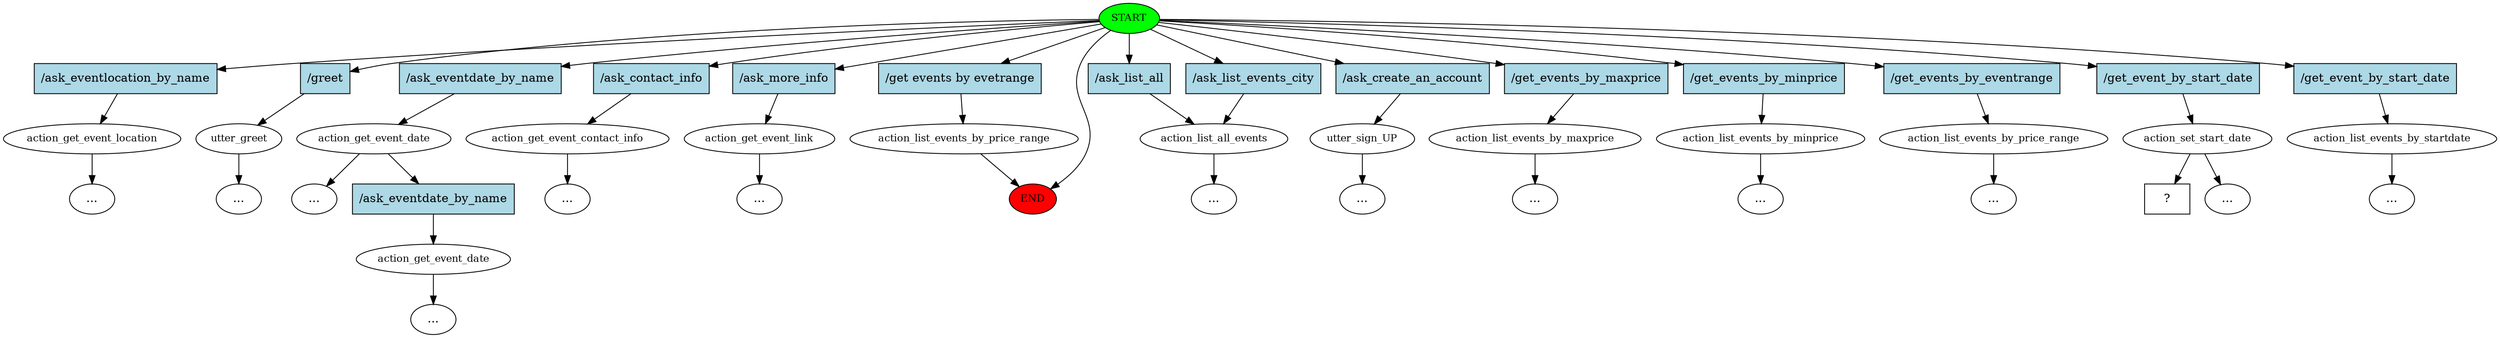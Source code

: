 digraph  {
0 [class="start active", fillcolor=green, fontsize=12, label=START, style=filled];
"-1" [class=end, fillcolor=red, fontsize=12, label=END, style=filled];
1 [class="", fontsize=12, label=action_get_event_location];
2 [class="", fontsize=12, label=utter_greet];
3 [class="", fontsize=12, label=action_get_event_date];
4 [class="", fontsize=12, label=action_get_event_contact_info];
"-6" [class=ellipsis, label="..."];
5 [class="", fontsize=12, label=action_get_event_link];
7 [class="", fontsize=12, label=action_get_event_date];
"-8" [class=ellipsis, label="..."];
8 [class="", fontsize=12, label=action_list_all_events];
"-10" [class=ellipsis, label="..."];
"-12" [class=ellipsis, label="..."];
"-13" [class=ellipsis, label="..."];
"-17" [class=ellipsis, label="..."];
17 [class="", fontsize=12, label=utter_sign_UP];
"-18" [class=ellipsis, label="..."];
18 [class="", fontsize=12, label=action_list_events_by_maxprice];
"-20" [class=ellipsis, label="..."];
20 [class="", fontsize=12, label=action_list_events_by_minprice];
"-21" [class=ellipsis, label="..."];
21 [class="", fontsize=12, label=action_list_events_by_price_range];
"-22" [class=ellipsis, label="..."];
22 [class="", fontsize=12, label=action_list_events_by_price_range];
23 [class=active, fontsize=12, label=action_set_start_date];
"-23" [class=ellipsis, label="..."];
24 [class="", fontsize=12, label=action_list_events_by_startdate];
"-24" [class=ellipsis, label="..."];
"-28" [class=ellipsis, label="..."];
30 [class="intent dashed active", label="  ?  ", shape=rect];
31 [class=intent, fillcolor=lightblue, label="/ask_eventlocation_by_name", shape=rect, style=filled];
32 [class=intent, fillcolor=lightblue, label="/greet", shape=rect, style=filled];
33 [class=intent, fillcolor=lightblue, label="/ask_eventdate_by_name", shape=rect, style=filled];
34 [class=intent, fillcolor=lightblue, label="/ask_contact_info", shape=rect, style=filled];
35 [class=intent, fillcolor=lightblue, label="/ask_more_info", shape=rect, style=filled];
36 [class=intent, fillcolor=lightblue, label="/ask_list_events_city", shape=rect, style=filled];
37 [class=intent, fillcolor=lightblue, label="/ask_list_all", shape=rect, style=filled];
38 [class=intent, fillcolor=lightblue, label="/ask_create_an_account", shape=rect, style=filled];
39 [class=intent, fillcolor=lightblue, label="/get_events_by_maxprice", shape=rect, style=filled];
40 [class=intent, fillcolor=lightblue, label="/get_events_by_minprice", shape=rect, style=filled];
41 [class=intent, fillcolor=lightblue, label="/get_events_by_eventrange", shape=rect, style=filled];
42 [class=intent, fillcolor=lightblue, label="/get events by evetrange", shape=rect, style=filled];
43 [class="intent active", fillcolor=lightblue, label="/get_event_by_start_date", shape=rect, style=filled];
44 [class=intent, fillcolor=lightblue, label="/get_event_by_start_date", shape=rect, style=filled];
45 [class=intent, fillcolor=lightblue, label="/ask_eventdate_by_name", shape=rect, style=filled];
0 -> "-1"  [class="", key=NONE, label=""];
0 -> 31  [class="", key=0];
0 -> 32  [class="", key=0];
0 -> 33  [class="", key=0];
0 -> 34  [class="", key=0];
0 -> 35  [class="", key=0];
0 -> 36  [class="", key=0];
0 -> 37  [class="", key=0];
0 -> 38  [class="", key=0];
0 -> 39  [class="", key=0];
0 -> 40  [class="", key=0];
0 -> 41  [class="", key=0];
0 -> 42  [class="", key=0];
0 -> 43  [class=active, key=0];
0 -> 44  [class="", key=0];
1 -> "-13"  [class="", key=NONE, label=""];
2 -> "-28"  [class="", key=NONE, label=""];
3 -> "-12"  [class="", key=NONE, label=""];
3 -> 45  [class="", key=0];
4 -> "-6"  [class="", key=NONE, label=""];
5 -> "-10"  [class="", key=NONE, label=""];
7 -> "-8"  [class="", key=NONE, label=""];
8 -> "-17"  [class="", key=NONE, label=""];
17 -> "-18"  [class="", key=NONE, label=""];
18 -> "-20"  [class="", key=NONE, label=""];
20 -> "-21"  [class="", key=NONE, label=""];
21 -> "-22"  [class="", key=NONE, label=""];
22 -> "-1"  [class="", key=NONE, label=""];
23 -> "-23"  [class="", key=NONE, label=""];
23 -> 30  [class=active, key=NONE, label=""];
24 -> "-24"  [class="", key=NONE, label=""];
31 -> 1  [class="", key=0];
32 -> 2  [class="", key=0];
33 -> 3  [class="", key=0];
34 -> 4  [class="", key=0];
35 -> 5  [class="", key=0];
36 -> 8  [class="", key=0];
37 -> 8  [class="", key=0];
38 -> 17  [class="", key=0];
39 -> 18  [class="", key=0];
40 -> 20  [class="", key=0];
41 -> 21  [class="", key=0];
42 -> 22  [class="", key=0];
43 -> 23  [class=active, key=0];
44 -> 24  [class="", key=0];
45 -> 7  [class="", key=0];
}
